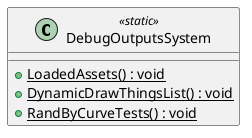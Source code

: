 @startuml
class DebugOutputsSystem <<static>> {
    + {static} LoadedAssets() : void
    + {static} DynamicDrawThingsList() : void
    + {static} RandByCurveTests() : void
}
@enduml
